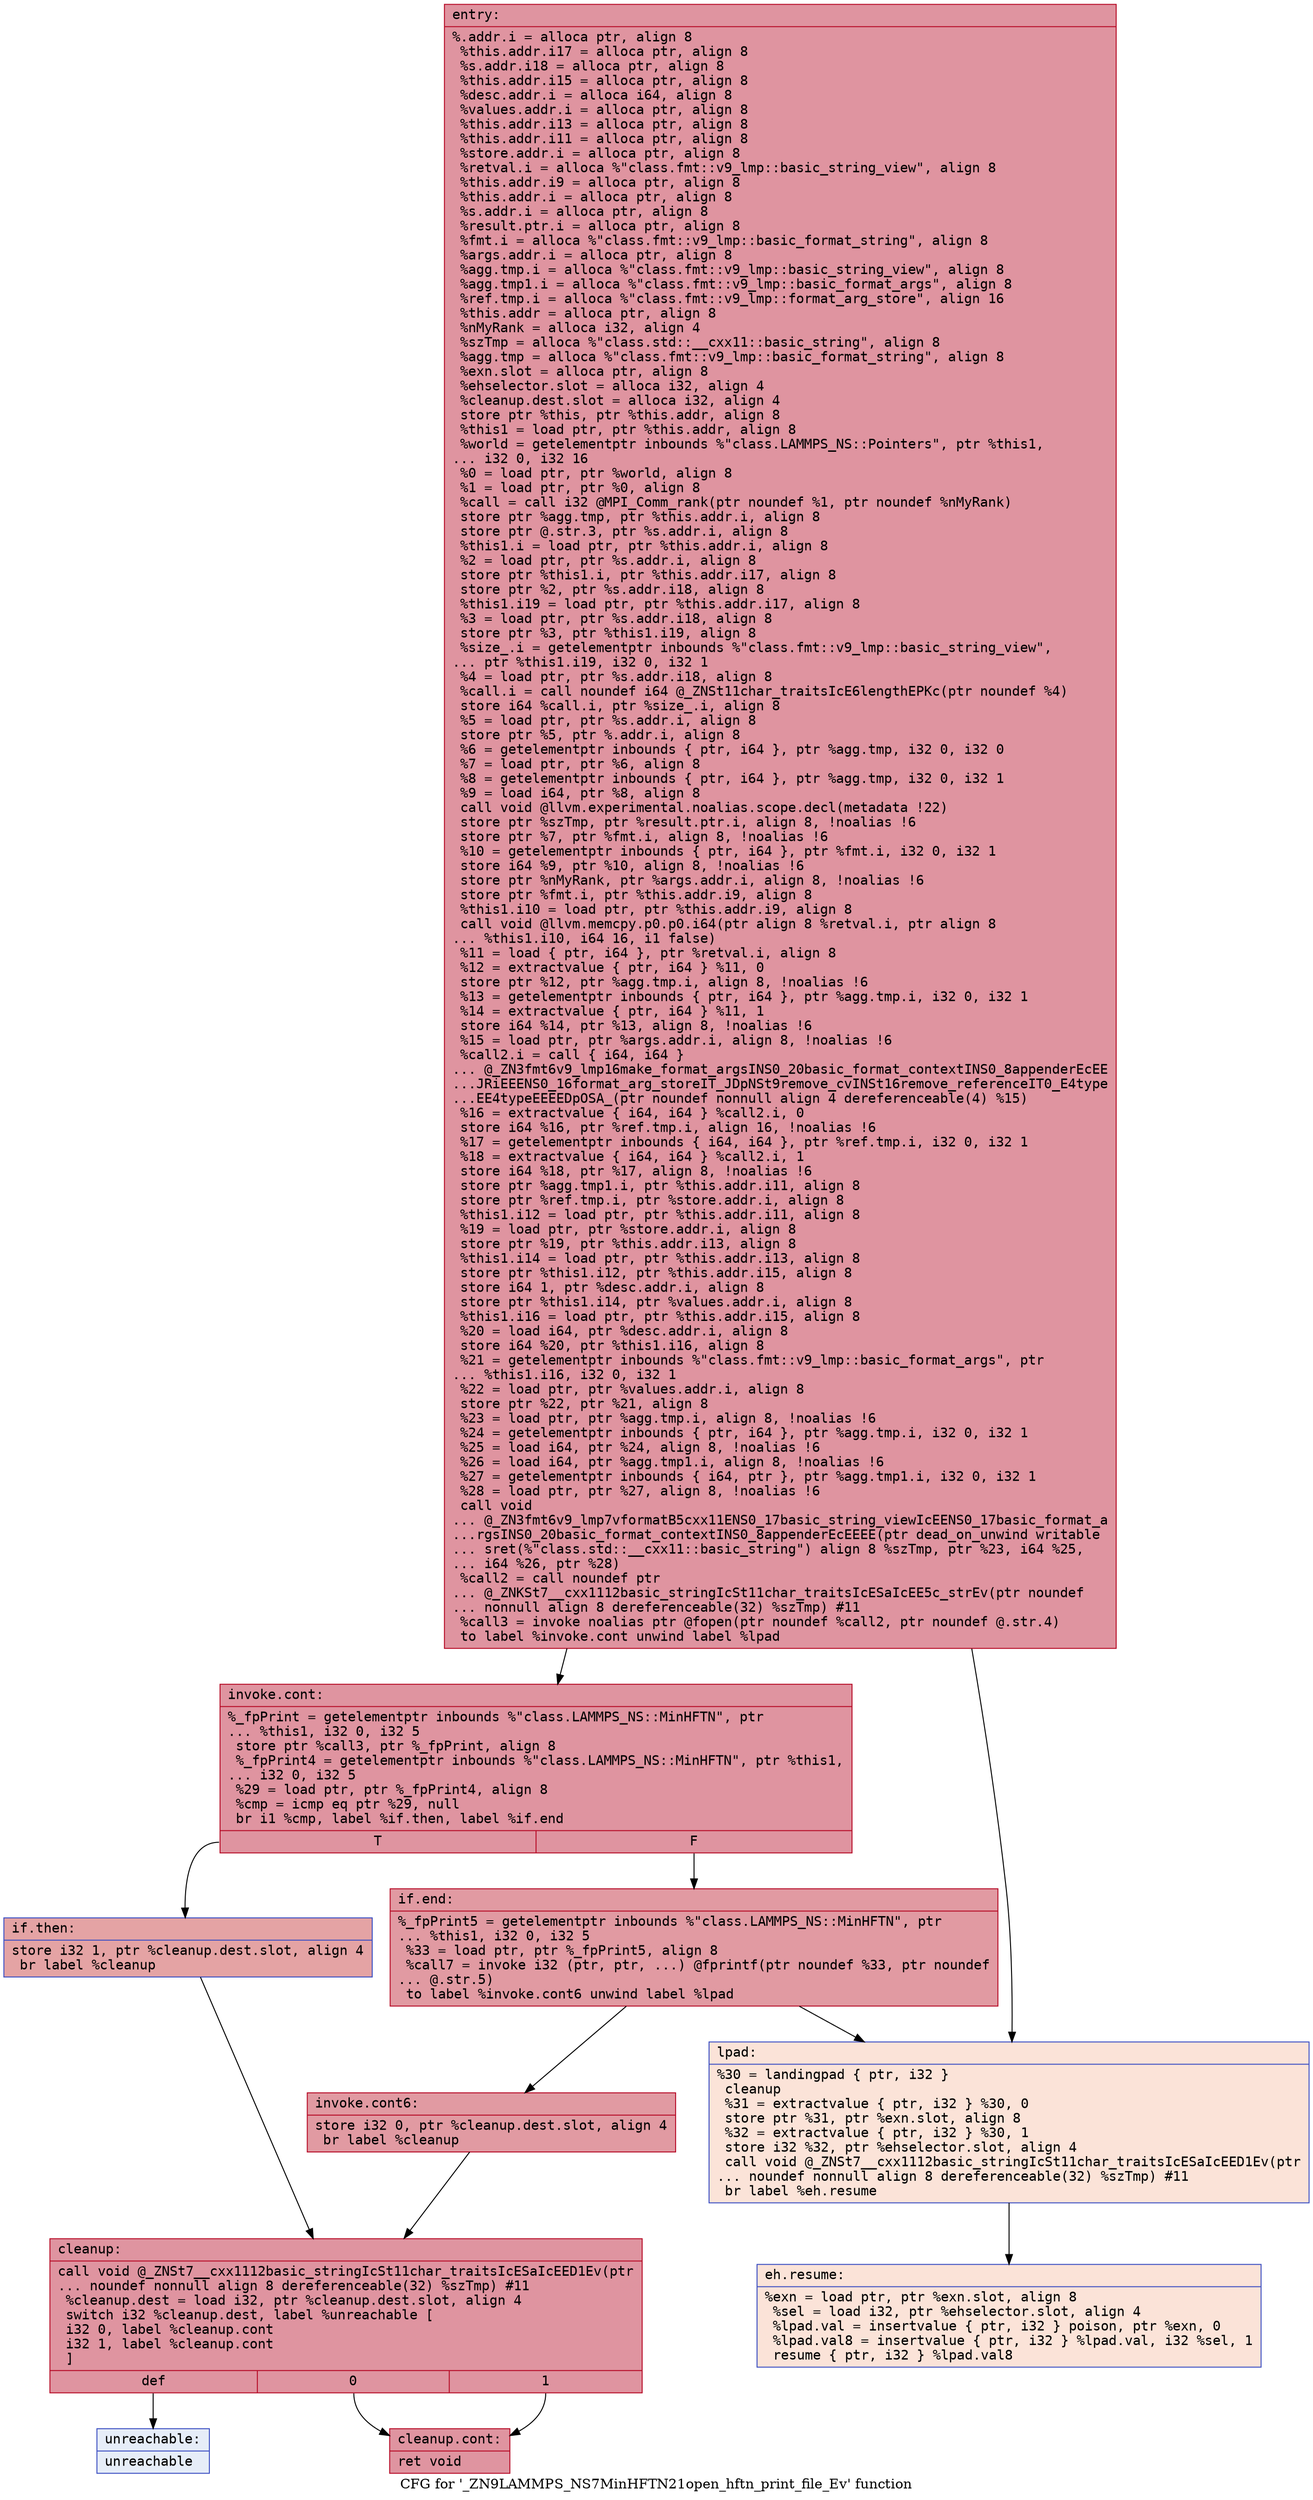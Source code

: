 digraph "CFG for '_ZN9LAMMPS_NS7MinHFTN21open_hftn_print_file_Ev' function" {
	label="CFG for '_ZN9LAMMPS_NS7MinHFTN21open_hftn_print_file_Ev' function";

	Node0x556e84487c60 [shape=record,color="#b70d28ff", style=filled, fillcolor="#b70d2870" fontname="Courier",label="{entry:\l|  %.addr.i = alloca ptr, align 8\l  %this.addr.i17 = alloca ptr, align 8\l  %s.addr.i18 = alloca ptr, align 8\l  %this.addr.i15 = alloca ptr, align 8\l  %desc.addr.i = alloca i64, align 8\l  %values.addr.i = alloca ptr, align 8\l  %this.addr.i13 = alloca ptr, align 8\l  %this.addr.i11 = alloca ptr, align 8\l  %store.addr.i = alloca ptr, align 8\l  %retval.i = alloca %\"class.fmt::v9_lmp::basic_string_view\", align 8\l  %this.addr.i9 = alloca ptr, align 8\l  %this.addr.i = alloca ptr, align 8\l  %s.addr.i = alloca ptr, align 8\l  %result.ptr.i = alloca ptr, align 8\l  %fmt.i = alloca %\"class.fmt::v9_lmp::basic_format_string\", align 8\l  %args.addr.i = alloca ptr, align 8\l  %agg.tmp.i = alloca %\"class.fmt::v9_lmp::basic_string_view\", align 8\l  %agg.tmp1.i = alloca %\"class.fmt::v9_lmp::basic_format_args\", align 8\l  %ref.tmp.i = alloca %\"class.fmt::v9_lmp::format_arg_store\", align 16\l  %this.addr = alloca ptr, align 8\l  %nMyRank = alloca i32, align 4\l  %szTmp = alloca %\"class.std::__cxx11::basic_string\", align 8\l  %agg.tmp = alloca %\"class.fmt::v9_lmp::basic_format_string\", align 8\l  %exn.slot = alloca ptr, align 8\l  %ehselector.slot = alloca i32, align 4\l  %cleanup.dest.slot = alloca i32, align 4\l  store ptr %this, ptr %this.addr, align 8\l  %this1 = load ptr, ptr %this.addr, align 8\l  %world = getelementptr inbounds %\"class.LAMMPS_NS::Pointers\", ptr %this1,\l... i32 0, i32 16\l  %0 = load ptr, ptr %world, align 8\l  %1 = load ptr, ptr %0, align 8\l  %call = call i32 @MPI_Comm_rank(ptr noundef %1, ptr noundef %nMyRank)\l  store ptr %agg.tmp, ptr %this.addr.i, align 8\l  store ptr @.str.3, ptr %s.addr.i, align 8\l  %this1.i = load ptr, ptr %this.addr.i, align 8\l  %2 = load ptr, ptr %s.addr.i, align 8\l  store ptr %this1.i, ptr %this.addr.i17, align 8\l  store ptr %2, ptr %s.addr.i18, align 8\l  %this1.i19 = load ptr, ptr %this.addr.i17, align 8\l  %3 = load ptr, ptr %s.addr.i18, align 8\l  store ptr %3, ptr %this1.i19, align 8\l  %size_.i = getelementptr inbounds %\"class.fmt::v9_lmp::basic_string_view\",\l... ptr %this1.i19, i32 0, i32 1\l  %4 = load ptr, ptr %s.addr.i18, align 8\l  %call.i = call noundef i64 @_ZNSt11char_traitsIcE6lengthEPKc(ptr noundef %4)\l  store i64 %call.i, ptr %size_.i, align 8\l  %5 = load ptr, ptr %s.addr.i, align 8\l  store ptr %5, ptr %.addr.i, align 8\l  %6 = getelementptr inbounds \{ ptr, i64 \}, ptr %agg.tmp, i32 0, i32 0\l  %7 = load ptr, ptr %6, align 8\l  %8 = getelementptr inbounds \{ ptr, i64 \}, ptr %agg.tmp, i32 0, i32 1\l  %9 = load i64, ptr %8, align 8\l  call void @llvm.experimental.noalias.scope.decl(metadata !22)\l  store ptr %szTmp, ptr %result.ptr.i, align 8, !noalias !6\l  store ptr %7, ptr %fmt.i, align 8, !noalias !6\l  %10 = getelementptr inbounds \{ ptr, i64 \}, ptr %fmt.i, i32 0, i32 1\l  store i64 %9, ptr %10, align 8, !noalias !6\l  store ptr %nMyRank, ptr %args.addr.i, align 8, !noalias !6\l  store ptr %fmt.i, ptr %this.addr.i9, align 8\l  %this1.i10 = load ptr, ptr %this.addr.i9, align 8\l  call void @llvm.memcpy.p0.p0.i64(ptr align 8 %retval.i, ptr align 8\l... %this1.i10, i64 16, i1 false)\l  %11 = load \{ ptr, i64 \}, ptr %retval.i, align 8\l  %12 = extractvalue \{ ptr, i64 \} %11, 0\l  store ptr %12, ptr %agg.tmp.i, align 8, !noalias !6\l  %13 = getelementptr inbounds \{ ptr, i64 \}, ptr %agg.tmp.i, i32 0, i32 1\l  %14 = extractvalue \{ ptr, i64 \} %11, 1\l  store i64 %14, ptr %13, align 8, !noalias !6\l  %15 = load ptr, ptr %args.addr.i, align 8, !noalias !6\l  %call2.i = call \{ i64, i64 \}\l... @_ZN3fmt6v9_lmp16make_format_argsINS0_20basic_format_contextINS0_8appenderEcEE\l...JRiEEENS0_16format_arg_storeIT_JDpNSt9remove_cvINSt16remove_referenceIT0_E4type\l...EE4typeEEEEDpOSA_(ptr noundef nonnull align 4 dereferenceable(4) %15)\l  %16 = extractvalue \{ i64, i64 \} %call2.i, 0\l  store i64 %16, ptr %ref.tmp.i, align 16, !noalias !6\l  %17 = getelementptr inbounds \{ i64, i64 \}, ptr %ref.tmp.i, i32 0, i32 1\l  %18 = extractvalue \{ i64, i64 \} %call2.i, 1\l  store i64 %18, ptr %17, align 8, !noalias !6\l  store ptr %agg.tmp1.i, ptr %this.addr.i11, align 8\l  store ptr %ref.tmp.i, ptr %store.addr.i, align 8\l  %this1.i12 = load ptr, ptr %this.addr.i11, align 8\l  %19 = load ptr, ptr %store.addr.i, align 8\l  store ptr %19, ptr %this.addr.i13, align 8\l  %this1.i14 = load ptr, ptr %this.addr.i13, align 8\l  store ptr %this1.i12, ptr %this.addr.i15, align 8\l  store i64 1, ptr %desc.addr.i, align 8\l  store ptr %this1.i14, ptr %values.addr.i, align 8\l  %this1.i16 = load ptr, ptr %this.addr.i15, align 8\l  %20 = load i64, ptr %desc.addr.i, align 8\l  store i64 %20, ptr %this1.i16, align 8\l  %21 = getelementptr inbounds %\"class.fmt::v9_lmp::basic_format_args\", ptr\l... %this1.i16, i32 0, i32 1\l  %22 = load ptr, ptr %values.addr.i, align 8\l  store ptr %22, ptr %21, align 8\l  %23 = load ptr, ptr %agg.tmp.i, align 8, !noalias !6\l  %24 = getelementptr inbounds \{ ptr, i64 \}, ptr %agg.tmp.i, i32 0, i32 1\l  %25 = load i64, ptr %24, align 8, !noalias !6\l  %26 = load i64, ptr %agg.tmp1.i, align 8, !noalias !6\l  %27 = getelementptr inbounds \{ i64, ptr \}, ptr %agg.tmp1.i, i32 0, i32 1\l  %28 = load ptr, ptr %27, align 8, !noalias !6\l  call void\l... @_ZN3fmt6v9_lmp7vformatB5cxx11ENS0_17basic_string_viewIcEENS0_17basic_format_a\l...rgsINS0_20basic_format_contextINS0_8appenderEcEEEE(ptr dead_on_unwind writable\l... sret(%\"class.std::__cxx11::basic_string\") align 8 %szTmp, ptr %23, i64 %25,\l... i64 %26, ptr %28)\l  %call2 = call noundef ptr\l... @_ZNKSt7__cxx1112basic_stringIcSt11char_traitsIcESaIcEE5c_strEv(ptr noundef\l... nonnull align 8 dereferenceable(32) %szTmp) #11\l  %call3 = invoke noalias ptr @fopen(ptr noundef %call2, ptr noundef @.str.4)\l          to label %invoke.cont unwind label %lpad\l}"];
	Node0x556e84487c60 -> Node0x556e8448cd10[tooltip="entry -> invoke.cont\nProbability 100.00%" ];
	Node0x556e84487c60 -> Node0x556e8448cfe0[tooltip="entry -> lpad\nProbability 0.00%" ];
	Node0x556e8448cd10 [shape=record,color="#b70d28ff", style=filled, fillcolor="#b70d2870" fontname="Courier",label="{invoke.cont:\l|  %_fpPrint = getelementptr inbounds %\"class.LAMMPS_NS::MinHFTN\", ptr\l... %this1, i32 0, i32 5\l  store ptr %call3, ptr %_fpPrint, align 8\l  %_fpPrint4 = getelementptr inbounds %\"class.LAMMPS_NS::MinHFTN\", ptr %this1,\l... i32 0, i32 5\l  %29 = load ptr, ptr %_fpPrint4, align 8\l  %cmp = icmp eq ptr %29, null\l  br i1 %cmp, label %if.then, label %if.end\l|{<s0>T|<s1>F}}"];
	Node0x556e8448cd10:s0 -> Node0x556e8448d670[tooltip="invoke.cont -> if.then\nProbability 37.50%" ];
	Node0x556e8448cd10:s1 -> Node0x556e8448d6e0[tooltip="invoke.cont -> if.end\nProbability 62.50%" ];
	Node0x556e8448d670 [shape=record,color="#3d50c3ff", style=filled, fillcolor="#c32e3170" fontname="Courier",label="{if.then:\l|  store i32 1, ptr %cleanup.dest.slot, align 4\l  br label %cleanup\l}"];
	Node0x556e8448d670 -> Node0x556e8448df80[tooltip="if.then -> cleanup\nProbability 100.00%" ];
	Node0x556e8448cfe0 [shape=record,color="#3d50c3ff", style=filled, fillcolor="#f6bfa670" fontname="Courier",label="{lpad:\l|  %30 = landingpad \{ ptr, i32 \}\l          cleanup\l  %31 = extractvalue \{ ptr, i32 \} %30, 0\l  store ptr %31, ptr %exn.slot, align 8\l  %32 = extractvalue \{ ptr, i32 \} %30, 1\l  store i32 %32, ptr %ehselector.slot, align 4\l  call void @_ZNSt7__cxx1112basic_stringIcSt11char_traitsIcESaIcEED1Ev(ptr\l... noundef nonnull align 8 dereferenceable(32) %szTmp) #11\l  br label %eh.resume\l}"];
	Node0x556e8448cfe0 -> Node0x556e8448e2e0[tooltip="lpad -> eh.resume\nProbability 100.00%" ];
	Node0x556e8448d6e0 [shape=record,color="#b70d28ff", style=filled, fillcolor="#bb1b2c70" fontname="Courier",label="{if.end:\l|  %_fpPrint5 = getelementptr inbounds %\"class.LAMMPS_NS::MinHFTN\", ptr\l... %this1, i32 0, i32 5\l  %33 = load ptr, ptr %_fpPrint5, align 8\l  %call7 = invoke i32 (ptr, ptr, ...) @fprintf(ptr noundef %33, ptr noundef\l... @.str.5)\l          to label %invoke.cont6 unwind label %lpad\l}"];
	Node0x556e8448d6e0 -> Node0x556e8448e670[tooltip="if.end -> invoke.cont6\nProbability 100.00%" ];
	Node0x556e8448d6e0 -> Node0x556e8448cfe0[tooltip="if.end -> lpad\nProbability 0.00%" ];
	Node0x556e8448e670 [shape=record,color="#b70d28ff", style=filled, fillcolor="#bb1b2c70" fontname="Courier",label="{invoke.cont6:\l|  store i32 0, ptr %cleanup.dest.slot, align 4\l  br label %cleanup\l}"];
	Node0x556e8448e670 -> Node0x556e8448df80[tooltip="invoke.cont6 -> cleanup\nProbability 100.00%" ];
	Node0x556e8448df80 [shape=record,color="#b70d28ff", style=filled, fillcolor="#b70d2870" fontname="Courier",label="{cleanup:\l|  call void @_ZNSt7__cxx1112basic_stringIcSt11char_traitsIcESaIcEED1Ev(ptr\l... noundef nonnull align 8 dereferenceable(32) %szTmp) #11\l  %cleanup.dest = load i32, ptr %cleanup.dest.slot, align 4\l  switch i32 %cleanup.dest, label %unreachable [\l    i32 0, label %cleanup.cont\l    i32 1, label %cleanup.cont\l  ]\l|{<s0>def|<s1>0|<s2>1}}"];
	Node0x556e8448df80:s0 -> Node0x556e8448ea90[tooltip="cleanup -> unreachable\nProbability 0.00%" ];
	Node0x556e8448df80:s1 -> Node0x556e8448ec90[tooltip="cleanup -> cleanup.cont\nProbability 100.00%" ];
	Node0x556e8448df80:s2 -> Node0x556e8448ec90[tooltip="cleanup -> cleanup.cont\nProbability 100.00%" ];
	Node0x556e8448ec90 [shape=record,color="#b70d28ff", style=filled, fillcolor="#b70d2870" fontname="Courier",label="{cleanup.cont:\l|  ret void\l}"];
	Node0x556e8448e2e0 [shape=record,color="#3d50c3ff", style=filled, fillcolor="#f6bfa670" fontname="Courier",label="{eh.resume:\l|  %exn = load ptr, ptr %exn.slot, align 8\l  %sel = load i32, ptr %ehselector.slot, align 4\l  %lpad.val = insertvalue \{ ptr, i32 \} poison, ptr %exn, 0\l  %lpad.val8 = insertvalue \{ ptr, i32 \} %lpad.val, i32 %sel, 1\l  resume \{ ptr, i32 \} %lpad.val8\l}"];
	Node0x556e8448ea90 [shape=record,color="#3d50c3ff", style=filled, fillcolor="#c7d7f070" fontname="Courier",label="{unreachable:\l|  unreachable\l}"];
}
